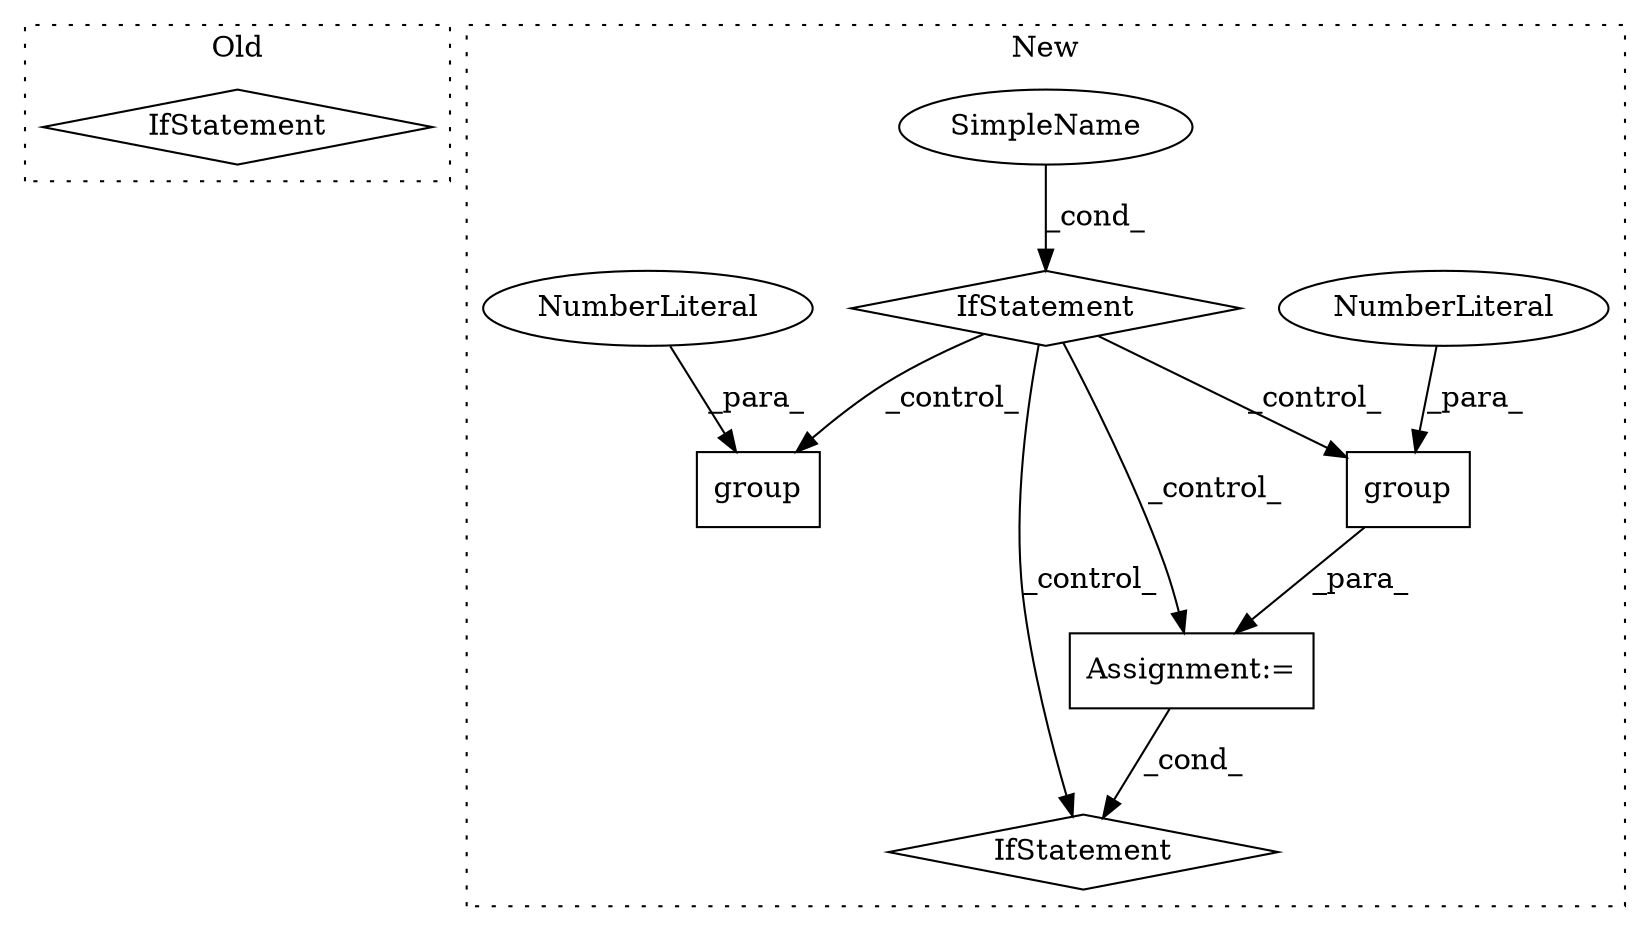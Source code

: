 digraph G {
subgraph cluster0 {
1 [label="IfStatement" a="25" s="3772,3907" l="4,2" shape="diamond"];
label = "Old";
style="dotted";
}
subgraph cluster1 {
2 [label="group" a="32" s="4018,4025" l="6,1" shape="box"];
3 [label="IfStatement" a="25" s="3866,3895" l="4,2" shape="diamond"];
4 [label="SimpleName" a="42" s="" l="" shape="ellipse"];
5 [label="NumberLiteral" a="34" s="4024" l="1" shape="ellipse"];
6 [label="Assignment:=" a="7" s="3985" l="1" shape="box"];
7 [label="IfStatement" a="25" s="4183,4233" l="4,2" shape="diamond"];
8 [label="group" a="32" s="4078,4085" l="6,1" shape="box"];
9 [label="NumberLiteral" a="34" s="4084" l="1" shape="ellipse"];
label = "New";
style="dotted";
}
2 -> 6 [label="_para_"];
3 -> 8 [label="_control_"];
3 -> 6 [label="_control_"];
3 -> 2 [label="_control_"];
3 -> 7 [label="_control_"];
4 -> 3 [label="_cond_"];
5 -> 2 [label="_para_"];
6 -> 7 [label="_cond_"];
9 -> 8 [label="_para_"];
}
